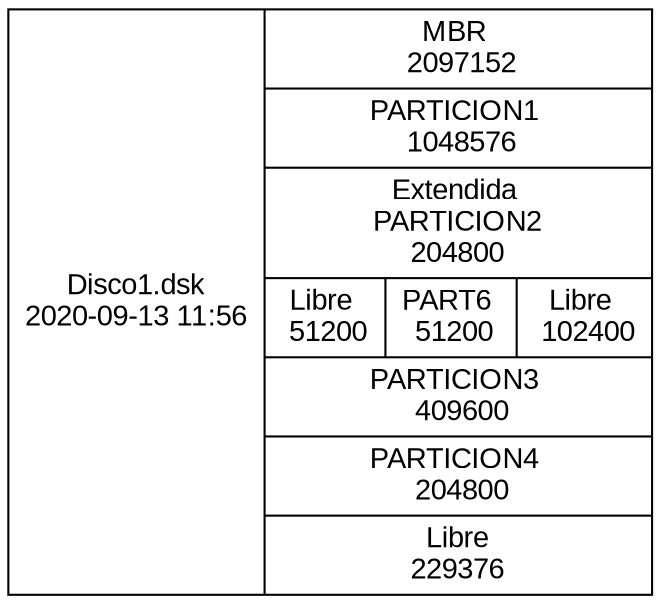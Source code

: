 digraph D {
node [fontname="Arial"];
MBR [shape=record label="Disco1.dsk\n2020-09-13 11:56|{MBR \n 2097152|PARTICION1 \n 1048576|Extendida \nPARTICION2\n204800|{Libre \n 51200|PART6 \n 51200|Libre \n 102400}|PARTICION3 \n 409600|PARTICION4 \n 204800|Libre\n229376}"]

}
